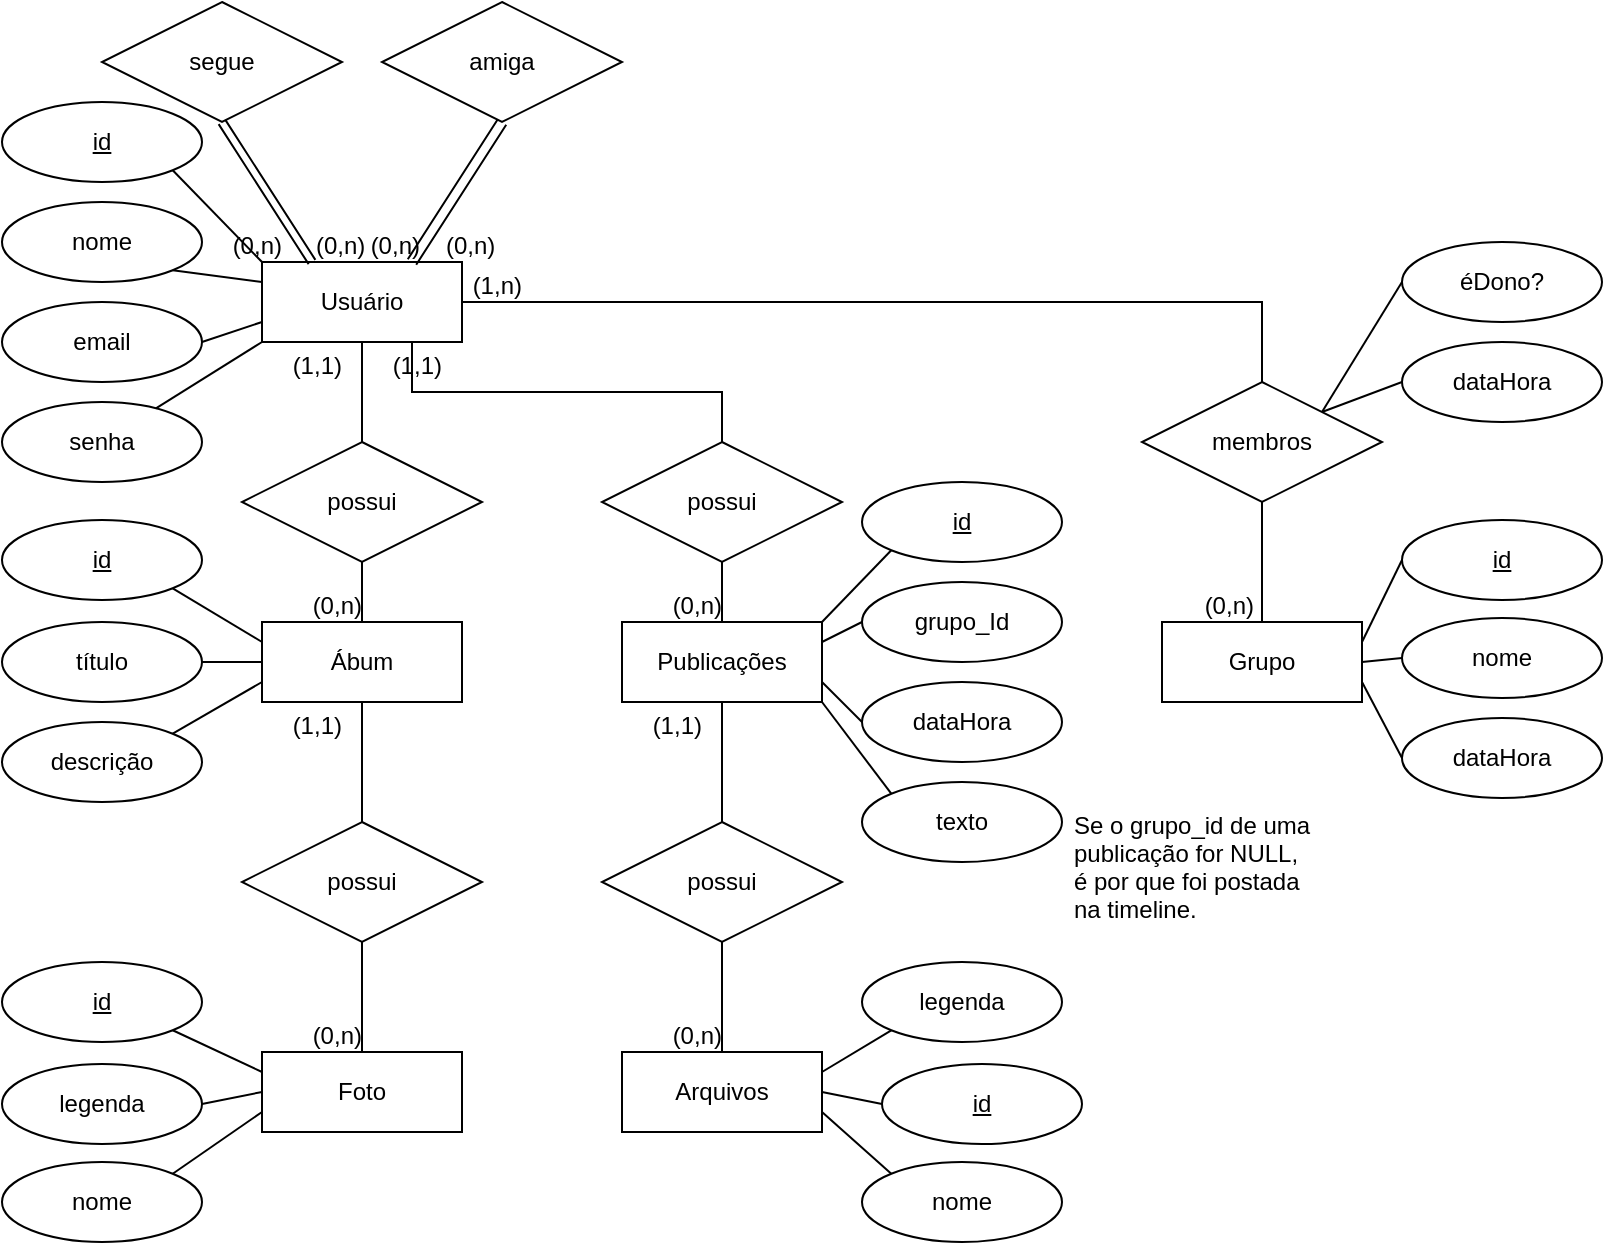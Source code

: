 <mxfile version="17.4.6" type="device"><diagram id="84Wwg-CDWYg3Er27V0kY" name="Page-1"><mxGraphModel dx="789" dy="409" grid="1" gridSize="10" guides="1" tooltips="1" connect="1" arrows="1" fold="1" page="1" pageScale="1" pageWidth="827" pageHeight="1169" math="0" shadow="0"><root><mxCell id="0"/><mxCell id="1" parent="0"/><mxCell id="yPmk2O1Qgz9XRP095OSO-1" value="Usuário" style="whiteSpace=wrap;html=1;align=center;" vertex="1" parent="1"><mxGeometry x="150" y="150" width="100" height="40" as="geometry"/></mxCell><mxCell id="yPmk2O1Qgz9XRP095OSO-2" value="amiga" style="shape=rhombus;perimeter=rhombusPerimeter;whiteSpace=wrap;html=1;align=center;" vertex="1" parent="1"><mxGeometry x="210" y="20" width="120" height="60" as="geometry"/></mxCell><mxCell id="yPmk2O1Qgz9XRP095OSO-3" value="nome" style="ellipse;whiteSpace=wrap;html=1;align=center;" vertex="1" parent="1"><mxGeometry x="20" y="120" width="100" height="40" as="geometry"/></mxCell><mxCell id="yPmk2O1Qgz9XRP095OSO-4" value="email" style="ellipse;whiteSpace=wrap;html=1;align=center;" vertex="1" parent="1"><mxGeometry x="20" y="170" width="100" height="40" as="geometry"/></mxCell><mxCell id="yPmk2O1Qgz9XRP095OSO-5" value="senha" style="ellipse;whiteSpace=wrap;html=1;align=center;" vertex="1" parent="1"><mxGeometry x="20" y="220" width="100" height="40" as="geometry"/></mxCell><mxCell id="yPmk2O1Qgz9XRP095OSO-6" value="Ábum" style="whiteSpace=wrap;html=1;align=center;" vertex="1" parent="1"><mxGeometry x="150" y="330" width="100" height="40" as="geometry"/></mxCell><mxCell id="yPmk2O1Qgz9XRP095OSO-7" value="título" style="ellipse;whiteSpace=wrap;html=1;align=center;" vertex="1" parent="1"><mxGeometry x="20" y="330" width="100" height="40" as="geometry"/></mxCell><mxCell id="yPmk2O1Qgz9XRP095OSO-8" value="descrição" style="ellipse;whiteSpace=wrap;html=1;align=center;" vertex="1" parent="1"><mxGeometry x="20" y="380" width="100" height="40" as="geometry"/></mxCell><mxCell id="yPmk2O1Qgz9XRP095OSO-9" value="Foto" style="whiteSpace=wrap;html=1;align=center;" vertex="1" parent="1"><mxGeometry x="150" y="545" width="100" height="40" as="geometry"/></mxCell><mxCell id="yPmk2O1Qgz9XRP095OSO-10" value="legenda" style="ellipse;whiteSpace=wrap;html=1;align=center;" vertex="1" parent="1"><mxGeometry x="20" y="551" width="100" height="40" as="geometry"/></mxCell><mxCell id="yPmk2O1Qgz9XRP095OSO-11" value="nome" style="ellipse;whiteSpace=wrap;html=1;align=center;" vertex="1" parent="1"><mxGeometry x="20" y="600" width="100" height="40" as="geometry"/></mxCell><mxCell id="yPmk2O1Qgz9XRP095OSO-12" value="Publicações" style="whiteSpace=wrap;html=1;align=center;" vertex="1" parent="1"><mxGeometry x="330" y="330" width="100" height="40" as="geometry"/></mxCell><mxCell id="yPmk2O1Qgz9XRP095OSO-13" value="Arquivos" style="whiteSpace=wrap;html=1;align=center;" vertex="1" parent="1"><mxGeometry x="330" y="545" width="100" height="40" as="geometry"/></mxCell><mxCell id="yPmk2O1Qgz9XRP095OSO-14" value="dataHora" style="ellipse;whiteSpace=wrap;html=1;align=center;" vertex="1" parent="1"><mxGeometry x="450" y="360" width="100" height="40" as="geometry"/></mxCell><mxCell id="yPmk2O1Qgz9XRP095OSO-15" value="texto" style="ellipse;whiteSpace=wrap;html=1;align=center;" vertex="1" parent="1"><mxGeometry x="450" y="410" width="100" height="40" as="geometry"/></mxCell><mxCell id="yPmk2O1Qgz9XRP095OSO-16" value="legenda" style="ellipse;whiteSpace=wrap;html=1;align=center;" vertex="1" parent="1"><mxGeometry x="450" y="500" width="100" height="40" as="geometry"/></mxCell><mxCell id="yPmk2O1Qgz9XRP095OSO-17" value="nome" style="ellipse;whiteSpace=wrap;html=1;align=center;" vertex="1" parent="1"><mxGeometry x="450" y="600" width="100" height="40" as="geometry"/></mxCell><mxCell id="yPmk2O1Qgz9XRP095OSO-18" value="segue" style="shape=rhombus;perimeter=rhombusPerimeter;whiteSpace=wrap;html=1;align=center;" vertex="1" parent="1"><mxGeometry x="70" y="20" width="120" height="60" as="geometry"/></mxCell><mxCell id="yPmk2O1Qgz9XRP095OSO-19" value="Grupo" style="whiteSpace=wrap;html=1;align=center;" vertex="1" parent="1"><mxGeometry x="600" y="330" width="100" height="40" as="geometry"/></mxCell><mxCell id="yPmk2O1Qgz9XRP095OSO-20" value="nome" style="ellipse;whiteSpace=wrap;html=1;align=center;" vertex="1" parent="1"><mxGeometry x="720" y="328" width="100" height="40" as="geometry"/></mxCell><mxCell id="yPmk2O1Qgz9XRP095OSO-21" value="dataHora" style="ellipse;whiteSpace=wrap;html=1;align=center;" vertex="1" parent="1"><mxGeometry x="720" y="378" width="100" height="40" as="geometry"/></mxCell><mxCell id="yPmk2O1Qgz9XRP095OSO-23" value="membros" style="shape=rhombus;perimeter=rhombusPerimeter;whiteSpace=wrap;html=1;align=center;" vertex="1" parent="1"><mxGeometry x="590" y="210" width="120" height="60" as="geometry"/></mxCell><mxCell id="yPmk2O1Qgz9XRP095OSO-25" value="possui" style="shape=rhombus;perimeter=rhombusPerimeter;whiteSpace=wrap;html=1;align=center;" vertex="1" parent="1"><mxGeometry x="320" y="240" width="120" height="60" as="geometry"/></mxCell><mxCell id="yPmk2O1Qgz9XRP095OSO-26" value="possui" style="shape=rhombus;perimeter=rhombusPerimeter;whiteSpace=wrap;html=1;align=center;" vertex="1" parent="1"><mxGeometry x="140" y="240" width="120" height="60" as="geometry"/></mxCell><mxCell id="yPmk2O1Qgz9XRP095OSO-32" value="" style="endArrow=none;html=1;rounded=0;exitX=1;exitY=1;exitDx=0;exitDy=0;entryX=0;entryY=0.25;entryDx=0;entryDy=0;" edge="1" parent="1" source="yPmk2O1Qgz9XRP095OSO-3" target="yPmk2O1Qgz9XRP095OSO-1"><mxGeometry relative="1" as="geometry"><mxPoint x="330" y="130" as="sourcePoint"/><mxPoint x="490" y="130" as="targetPoint"/></mxGeometry></mxCell><mxCell id="yPmk2O1Qgz9XRP095OSO-33" value="" style="endArrow=none;html=1;rounded=0;exitX=1;exitY=0.5;exitDx=0;exitDy=0;entryX=0;entryY=0.75;entryDx=0;entryDy=0;" edge="1" parent="1" source="yPmk2O1Qgz9XRP095OSO-4" target="yPmk2O1Qgz9XRP095OSO-1"><mxGeometry relative="1" as="geometry"><mxPoint x="330" y="130" as="sourcePoint"/><mxPoint x="490" y="130" as="targetPoint"/></mxGeometry></mxCell><mxCell id="yPmk2O1Qgz9XRP095OSO-34" value="" style="endArrow=none;html=1;rounded=0;entryX=0;entryY=1;entryDx=0;entryDy=0;" edge="1" parent="1" source="yPmk2O1Qgz9XRP095OSO-5" target="yPmk2O1Qgz9XRP095OSO-1"><mxGeometry relative="1" as="geometry"><mxPoint x="330" y="130" as="sourcePoint"/><mxPoint x="490" y="130" as="targetPoint"/></mxGeometry></mxCell><mxCell id="yPmk2O1Qgz9XRP095OSO-37" value="" style="endArrow=none;html=1;rounded=0;exitX=1;exitY=0.5;exitDx=0;exitDy=0;entryX=0;entryY=0.5;entryDx=0;entryDy=0;" edge="1" parent="1" source="yPmk2O1Qgz9XRP095OSO-7" target="yPmk2O1Qgz9XRP095OSO-6"><mxGeometry relative="1" as="geometry"><mxPoint x="330" y="230" as="sourcePoint"/><mxPoint x="490" y="230" as="targetPoint"/></mxGeometry></mxCell><mxCell id="yPmk2O1Qgz9XRP095OSO-38" value="" style="endArrow=none;html=1;rounded=0;exitX=1;exitY=0;exitDx=0;exitDy=0;entryX=0;entryY=0.75;entryDx=0;entryDy=0;" edge="1" parent="1" source="yPmk2O1Qgz9XRP095OSO-8" target="yPmk2O1Qgz9XRP095OSO-6"><mxGeometry relative="1" as="geometry"><mxPoint x="330" y="230" as="sourcePoint"/><mxPoint x="490" y="230" as="targetPoint"/></mxGeometry></mxCell><mxCell id="yPmk2O1Qgz9XRP095OSO-41" value="" style="endArrow=none;html=1;rounded=0;exitX=1;exitY=0.75;exitDx=0;exitDy=0;entryX=0;entryY=0.5;entryDx=0;entryDy=0;" edge="1" parent="1" source="yPmk2O1Qgz9XRP095OSO-12" target="yPmk2O1Qgz9XRP095OSO-14"><mxGeometry relative="1" as="geometry"><mxPoint x="330" y="230" as="sourcePoint"/><mxPoint x="490" y="230" as="targetPoint"/></mxGeometry></mxCell><mxCell id="yPmk2O1Qgz9XRP095OSO-42" value="" style="endArrow=none;html=1;rounded=0;exitX=1;exitY=1;exitDx=0;exitDy=0;entryX=0;entryY=0;entryDx=0;entryDy=0;" edge="1" parent="1" source="yPmk2O1Qgz9XRP095OSO-12" target="yPmk2O1Qgz9XRP095OSO-15"><mxGeometry relative="1" as="geometry"><mxPoint x="330" y="230" as="sourcePoint"/><mxPoint x="490" y="230" as="targetPoint"/></mxGeometry></mxCell><mxCell id="yPmk2O1Qgz9XRP095OSO-47" value="" style="endArrow=none;html=1;rounded=0;exitX=1;exitY=0.5;exitDx=0;exitDy=0;entryX=0;entryY=0.5;entryDx=0;entryDy=0;" edge="1" parent="1" source="yPmk2O1Qgz9XRP095OSO-19" target="yPmk2O1Qgz9XRP095OSO-20"><mxGeometry relative="1" as="geometry"><mxPoint x="330" y="230" as="sourcePoint"/><mxPoint x="490" y="230" as="targetPoint"/></mxGeometry></mxCell><mxCell id="yPmk2O1Qgz9XRP095OSO-48" value="" style="endArrow=none;html=1;rounded=0;exitX=1;exitY=0.75;exitDx=0;exitDy=0;entryX=0;entryY=0.5;entryDx=0;entryDy=0;" edge="1" parent="1" source="yPmk2O1Qgz9XRP095OSO-19" target="yPmk2O1Qgz9XRP095OSO-21"><mxGeometry relative="1" as="geometry"><mxPoint x="330" y="230" as="sourcePoint"/><mxPoint x="490" y="230" as="targetPoint"/></mxGeometry></mxCell><mxCell id="yPmk2O1Qgz9XRP095OSO-51" value="éDono?" style="ellipse;whiteSpace=wrap;html=1;align=center;" vertex="1" parent="1"><mxGeometry x="720" y="140" width="100" height="40" as="geometry"/></mxCell><mxCell id="yPmk2O1Qgz9XRP095OSO-52" value="" style="endArrow=none;html=1;rounded=0;exitX=1;exitY=0;exitDx=0;exitDy=0;entryX=0;entryY=0.5;entryDx=0;entryDy=0;" edge="1" parent="1" source="yPmk2O1Qgz9XRP095OSO-23" target="yPmk2O1Qgz9XRP095OSO-51"><mxGeometry relative="1" as="geometry"><mxPoint x="330" y="330" as="sourcePoint"/><mxPoint x="490" y="330" as="targetPoint"/></mxGeometry></mxCell><mxCell id="yPmk2O1Qgz9XRP095OSO-53" value="grupo_Id" style="ellipse;whiteSpace=wrap;html=1;align=center;" vertex="1" parent="1"><mxGeometry x="450" y="310" width="100" height="40" as="geometry"/></mxCell><mxCell id="yPmk2O1Qgz9XRP095OSO-54" value="" style="endArrow=none;html=1;rounded=0;exitX=1;exitY=0.25;exitDx=0;exitDy=0;entryX=0;entryY=0.5;entryDx=0;entryDy=0;" edge="1" parent="1" source="yPmk2O1Qgz9XRP095OSO-12" target="yPmk2O1Qgz9XRP095OSO-53"><mxGeometry relative="1" as="geometry"><mxPoint x="330" y="330" as="sourcePoint"/><mxPoint x="490" y="330" as="targetPoint"/></mxGeometry></mxCell><mxCell id="yPmk2O1Qgz9XRP095OSO-55" value="&lt;u&gt;id&lt;/u&gt;" style="ellipse;whiteSpace=wrap;html=1;align=center;" vertex="1" parent="1"><mxGeometry x="720" y="279" width="100" height="40" as="geometry"/></mxCell><mxCell id="yPmk2O1Qgz9XRP095OSO-56" value="" style="endArrow=none;html=1;rounded=0;exitX=1;exitY=0.25;exitDx=0;exitDy=0;entryX=0;entryY=0.5;entryDx=0;entryDy=0;" edge="1" parent="1" target="yPmk2O1Qgz9XRP095OSO-55" source="yPmk2O1Qgz9XRP095OSO-19"><mxGeometry relative="1" as="geometry"><mxPoint x="700" y="304" as="sourcePoint"/><mxPoint x="490" y="184" as="targetPoint"/></mxGeometry></mxCell><mxCell id="yPmk2O1Qgz9XRP095OSO-59" value="" style="endArrow=none;html=1;rounded=0;entryX=0;entryY=0.5;entryDx=0;entryDy=0;exitX=1;exitY=0.5;exitDx=0;exitDy=0;" edge="1" parent="1" source="yPmk2O1Qgz9XRP095OSO-10" target="yPmk2O1Qgz9XRP095OSO-9"><mxGeometry relative="1" as="geometry"><mxPoint x="120" y="540" as="sourcePoint"/><mxPoint x="490" y="435" as="targetPoint"/></mxGeometry></mxCell><mxCell id="yPmk2O1Qgz9XRP095OSO-60" value="" style="endArrow=none;html=1;rounded=0;exitX=1;exitY=0;exitDx=0;exitDy=0;entryX=0;entryY=0.75;entryDx=0;entryDy=0;" edge="1" parent="1" source="yPmk2O1Qgz9XRP095OSO-11" target="yPmk2O1Qgz9XRP095OSO-9"><mxGeometry relative="1" as="geometry"><mxPoint x="330" y="435" as="sourcePoint"/><mxPoint x="490" y="435" as="targetPoint"/></mxGeometry></mxCell><mxCell id="yPmk2O1Qgz9XRP095OSO-61" value="" style="endArrow=none;html=1;rounded=0;exitX=1;exitY=0.25;exitDx=0;exitDy=0;entryX=0;entryY=1;entryDx=0;entryDy=0;" edge="1" parent="1" source="yPmk2O1Qgz9XRP095OSO-13" target="yPmk2O1Qgz9XRP095OSO-16"><mxGeometry relative="1" as="geometry"><mxPoint x="330" y="435" as="sourcePoint"/><mxPoint x="490" y="435" as="targetPoint"/></mxGeometry></mxCell><mxCell id="yPmk2O1Qgz9XRP095OSO-62" value="" style="endArrow=none;html=1;rounded=0;exitX=1;exitY=0.75;exitDx=0;exitDy=0;entryX=0;entryY=0;entryDx=0;entryDy=0;" edge="1" parent="1" source="yPmk2O1Qgz9XRP095OSO-13" target="yPmk2O1Qgz9XRP095OSO-17"><mxGeometry relative="1" as="geometry"><mxPoint x="330" y="435" as="sourcePoint"/><mxPoint x="490" y="435" as="targetPoint"/></mxGeometry></mxCell><mxCell id="yPmk2O1Qgz9XRP095OSO-64" value="possui" style="shape=rhombus;perimeter=rhombusPerimeter;whiteSpace=wrap;html=1;align=center;" vertex="1" parent="1"><mxGeometry x="320" y="430" width="120" height="60" as="geometry"/></mxCell><mxCell id="yPmk2O1Qgz9XRP095OSO-63" value="possui" style="shape=rhombus;perimeter=rhombusPerimeter;whiteSpace=wrap;html=1;align=center;" vertex="1" parent="1"><mxGeometry x="140" y="430" width="120" height="60" as="geometry"/></mxCell><mxCell id="yPmk2O1Qgz9XRP095OSO-67" value="dataHora" style="ellipse;whiteSpace=wrap;html=1;align=center;" vertex="1" parent="1"><mxGeometry x="720" y="190" width="100" height="40" as="geometry"/></mxCell><mxCell id="yPmk2O1Qgz9XRP095OSO-68" value="" style="endArrow=none;html=1;rounded=0;exitX=1;exitY=0;exitDx=0;exitDy=0;entryX=0;entryY=0.5;entryDx=0;entryDy=0;" edge="1" parent="1" source="yPmk2O1Qgz9XRP095OSO-23" target="yPmk2O1Qgz9XRP095OSO-67"><mxGeometry relative="1" as="geometry"><mxPoint x="330" y="340" as="sourcePoint"/><mxPoint x="490" y="340" as="targetPoint"/></mxGeometry></mxCell><mxCell id="yPmk2O1Qgz9XRP095OSO-69" value="" style="shape=link;html=1;rounded=0;shadow=0;exitX=0.25;exitY=0;exitDx=0;exitDy=0;entryX=0.5;entryY=1;entryDx=0;entryDy=0;" edge="1" parent="1" source="yPmk2O1Qgz9XRP095OSO-1" target="yPmk2O1Qgz9XRP095OSO-18"><mxGeometry relative="1" as="geometry"><mxPoint x="330" y="140" as="sourcePoint"/><mxPoint x="490" y="140" as="targetPoint"/></mxGeometry></mxCell><mxCell id="yPmk2O1Qgz9XRP095OSO-70" value="&lt;span style=&quot;text-align: right&quot;&gt;(0,n)&lt;/span&gt;" style="resizable=0;html=1;align=left;verticalAlign=bottom;" connectable="0" vertex="1" parent="yPmk2O1Qgz9XRP095OSO-69"><mxGeometry x="-1" relative="1" as="geometry"/></mxCell><mxCell id="yPmk2O1Qgz9XRP095OSO-71" value="(0,n)" style="resizable=0;html=1;align=right;verticalAlign=bottom;" connectable="0" vertex="1" parent="yPmk2O1Qgz9XRP095OSO-69"><mxGeometry x="1" relative="1" as="geometry"><mxPoint x="30" y="70" as="offset"/></mxGeometry></mxCell><mxCell id="yPmk2O1Qgz9XRP095OSO-73" value="" style="shape=link;html=1;rounded=0;shadow=0;entryX=0.5;entryY=1;entryDx=0;entryDy=0;width=5;exitX=0.75;exitY=0;exitDx=0;exitDy=0;" edge="1" parent="1" source="yPmk2O1Qgz9XRP095OSO-1" target="yPmk2O1Qgz9XRP095OSO-2"><mxGeometry relative="1" as="geometry"><mxPoint x="230" y="140" as="sourcePoint"/><mxPoint x="365" y="30" as="targetPoint"/></mxGeometry></mxCell><mxCell id="yPmk2O1Qgz9XRP095OSO-74" value="&lt;span style=&quot;text-align: right&quot;&gt;(0,n)&lt;/span&gt;" style="resizable=0;html=1;align=left;verticalAlign=bottom;" connectable="0" vertex="1" parent="yPmk2O1Qgz9XRP095OSO-73"><mxGeometry x="-1" relative="1" as="geometry"><mxPoint x="15" as="offset"/></mxGeometry></mxCell><mxCell id="yPmk2O1Qgz9XRP095OSO-75" value="(0,n)" style="resizable=0;html=1;align=right;verticalAlign=bottom;" connectable="0" vertex="1" parent="yPmk2O1Qgz9XRP095OSO-73"><mxGeometry x="1" relative="1" as="geometry"><mxPoint x="-40" y="70" as="offset"/></mxGeometry></mxCell><mxCell id="yPmk2O1Qgz9XRP095OSO-76" value="" style="endArrow=none;html=1;rounded=0;shadow=0;entryX=1;entryY=0.5;entryDx=0;entryDy=0;exitX=0.5;exitY=0;exitDx=0;exitDy=0;edgeStyle=orthogonalEdgeStyle;" edge="1" parent="1" source="yPmk2O1Qgz9XRP095OSO-23" target="yPmk2O1Qgz9XRP095OSO-1"><mxGeometry relative="1" as="geometry"><mxPoint x="560" y="200" as="sourcePoint"/><mxPoint x="250" y="170" as="targetPoint"/></mxGeometry></mxCell><mxCell id="yPmk2O1Qgz9XRP095OSO-77" value="(1,n)" style="resizable=0;html=1;align=right;verticalAlign=bottom;" connectable="0" vertex="1" parent="yPmk2O1Qgz9XRP095OSO-76"><mxGeometry x="1" relative="1" as="geometry"><mxPoint x="30" as="offset"/></mxGeometry></mxCell><mxCell id="yPmk2O1Qgz9XRP095OSO-78" value="" style="endArrow=none;html=1;rounded=0;shadow=0;entryX=0.5;entryY=0;entryDx=0;entryDy=0;exitX=0.5;exitY=1;exitDx=0;exitDy=0;" edge="1" parent="1" source="yPmk2O1Qgz9XRP095OSO-23" target="yPmk2O1Qgz9XRP095OSO-19"><mxGeometry relative="1" as="geometry"><mxPoint x="330" y="240" as="sourcePoint"/><mxPoint x="490" y="240" as="targetPoint"/></mxGeometry></mxCell><mxCell id="yPmk2O1Qgz9XRP095OSO-79" value="(0,n)" style="resizable=0;html=1;align=right;verticalAlign=bottom;" connectable="0" vertex="1" parent="yPmk2O1Qgz9XRP095OSO-78"><mxGeometry x="1" relative="1" as="geometry"><mxPoint x="-4" as="offset"/></mxGeometry></mxCell><mxCell id="yPmk2O1Qgz9XRP095OSO-80" value="" style="endArrow=none;html=1;rounded=0;shadow=0;exitX=0.5;exitY=0;exitDx=0;exitDy=0;entryX=0.5;entryY=1;entryDx=0;entryDy=0;" edge="1" parent="1" source="yPmk2O1Qgz9XRP095OSO-26" target="yPmk2O1Qgz9XRP095OSO-1"><mxGeometry relative="1" as="geometry"><mxPoint x="230" y="209" as="sourcePoint"/><mxPoint x="390" y="209" as="targetPoint"/></mxGeometry></mxCell><mxCell id="yPmk2O1Qgz9XRP095OSO-81" value="(1,1)" style="resizable=0;html=1;align=right;verticalAlign=bottom;" connectable="0" vertex="1" parent="yPmk2O1Qgz9XRP095OSO-80"><mxGeometry x="1" relative="1" as="geometry"><mxPoint x="-10" y="20" as="offset"/></mxGeometry></mxCell><mxCell id="yPmk2O1Qgz9XRP095OSO-82" value="" style="endArrow=none;html=1;rounded=0;shadow=0;exitX=0.5;exitY=0;exitDx=0;exitDy=0;entryX=0.75;entryY=1;entryDx=0;entryDy=0;edgeStyle=orthogonalEdgeStyle;" edge="1" parent="1" source="yPmk2O1Qgz9XRP095OSO-25" target="yPmk2O1Qgz9XRP095OSO-1"><mxGeometry relative="1" as="geometry"><mxPoint x="290" y="200" as="sourcePoint"/><mxPoint x="290" y="150" as="targetPoint"/></mxGeometry></mxCell><mxCell id="yPmk2O1Qgz9XRP095OSO-83" value="(1,1)" style="resizable=0;html=1;align=right;verticalAlign=bottom;" connectable="0" vertex="1" parent="yPmk2O1Qgz9XRP095OSO-82"><mxGeometry x="1" relative="1" as="geometry"><mxPoint x="15" y="20" as="offset"/></mxGeometry></mxCell><mxCell id="yPmk2O1Qgz9XRP095OSO-84" value="" style="endArrow=none;html=1;rounded=0;shadow=0;exitX=0.5;exitY=1;exitDx=0;exitDy=0;entryX=0.5;entryY=0;entryDx=0;entryDy=0;" edge="1" parent="1" source="yPmk2O1Qgz9XRP095OSO-25" target="yPmk2O1Qgz9XRP095OSO-12"><mxGeometry relative="1" as="geometry"><mxPoint x="330" y="340" as="sourcePoint"/><mxPoint x="490" y="340" as="targetPoint"/></mxGeometry></mxCell><mxCell id="yPmk2O1Qgz9XRP095OSO-85" value="(0,n)" style="resizable=0;html=1;align=right;verticalAlign=bottom;" connectable="0" vertex="1" parent="yPmk2O1Qgz9XRP095OSO-84"><mxGeometry x="1" relative="1" as="geometry"/></mxCell><mxCell id="yPmk2O1Qgz9XRP095OSO-86" value="" style="endArrow=none;html=1;rounded=0;shadow=0;exitX=0.5;exitY=1;exitDx=0;exitDy=0;entryX=0.5;entryY=0;entryDx=0;entryDy=0;" edge="1" parent="1" source="yPmk2O1Qgz9XRP095OSO-26" target="yPmk2O1Qgz9XRP095OSO-6"><mxGeometry relative="1" as="geometry"><mxPoint x="260" y="320" as="sourcePoint"/><mxPoint x="240" y="310" as="targetPoint"/></mxGeometry></mxCell><mxCell id="yPmk2O1Qgz9XRP095OSO-87" value="(0,n)" style="resizable=0;html=1;align=right;verticalAlign=bottom;" connectable="0" vertex="1" parent="yPmk2O1Qgz9XRP095OSO-86"><mxGeometry x="1" relative="1" as="geometry"/></mxCell><mxCell id="yPmk2O1Qgz9XRP095OSO-88" value="" style="endArrow=none;html=1;rounded=0;shadow=0;entryX=0.5;entryY=1;entryDx=0;entryDy=0;exitX=0.5;exitY=0;exitDx=0;exitDy=0;" edge="1" parent="1" source="yPmk2O1Qgz9XRP095OSO-64" target="yPmk2O1Qgz9XRP095OSO-12"><mxGeometry relative="1" as="geometry"><mxPoint x="330" y="440" as="sourcePoint"/><mxPoint x="490" y="440" as="targetPoint"/></mxGeometry></mxCell><mxCell id="yPmk2O1Qgz9XRP095OSO-89" value="(1,1)" style="resizable=0;html=1;align=right;verticalAlign=bottom;" connectable="0" vertex="1" parent="yPmk2O1Qgz9XRP095OSO-88"><mxGeometry x="1" relative="1" as="geometry"><mxPoint x="-10" y="20" as="offset"/></mxGeometry></mxCell><mxCell id="yPmk2O1Qgz9XRP095OSO-90" value="" style="endArrow=none;html=1;rounded=0;shadow=0;entryX=0.5;entryY=1;entryDx=0;entryDy=0;exitX=0.5;exitY=0;exitDx=0;exitDy=0;" edge="1" parent="1" source="yPmk2O1Qgz9XRP095OSO-63" target="yPmk2O1Qgz9XRP095OSO-6"><mxGeometry relative="1" as="geometry"><mxPoint x="290" y="420" as="sourcePoint"/><mxPoint x="290" y="360" as="targetPoint"/></mxGeometry></mxCell><mxCell id="yPmk2O1Qgz9XRP095OSO-91" value="(1,1)" style="resizable=0;html=1;align=right;verticalAlign=bottom;" connectable="0" vertex="1" parent="yPmk2O1Qgz9XRP095OSO-90"><mxGeometry x="1" relative="1" as="geometry"><mxPoint x="-10" y="20" as="offset"/></mxGeometry></mxCell><mxCell id="yPmk2O1Qgz9XRP095OSO-92" value="" style="endArrow=none;html=1;rounded=0;shadow=0;exitX=0.5;exitY=1;exitDx=0;exitDy=0;entryX=0.5;entryY=0;entryDx=0;entryDy=0;" edge="1" parent="1" source="yPmk2O1Qgz9XRP095OSO-63" target="yPmk2O1Qgz9XRP095OSO-9"><mxGeometry relative="1" as="geometry"><mxPoint x="330" y="440" as="sourcePoint"/><mxPoint x="490" y="440" as="targetPoint"/></mxGeometry></mxCell><mxCell id="yPmk2O1Qgz9XRP095OSO-93" value="(0,n)" style="resizable=0;html=1;align=right;verticalAlign=bottom;" connectable="0" vertex="1" parent="yPmk2O1Qgz9XRP095OSO-92"><mxGeometry x="1" relative="1" as="geometry"/></mxCell><mxCell id="yPmk2O1Qgz9XRP095OSO-94" value="" style="endArrow=none;html=1;rounded=0;shadow=0;exitX=0.5;exitY=1;exitDx=0;exitDy=0;entryX=0.5;entryY=0;entryDx=0;entryDy=0;" edge="1" parent="1" source="yPmk2O1Qgz9XRP095OSO-64" target="yPmk2O1Qgz9XRP095OSO-13"><mxGeometry relative="1" as="geometry"><mxPoint x="280" y="500" as="sourcePoint"/><mxPoint x="280" y="555" as="targetPoint"/></mxGeometry></mxCell><mxCell id="yPmk2O1Qgz9XRP095OSO-95" value="(0,n)" style="resizable=0;html=1;align=right;verticalAlign=bottom;" connectable="0" vertex="1" parent="yPmk2O1Qgz9XRP095OSO-94"><mxGeometry x="1" relative="1" as="geometry"/></mxCell><mxCell id="yPmk2O1Qgz9XRP095OSO-96" value="&lt;u&gt;id&lt;/u&gt;" style="ellipse;whiteSpace=wrap;html=1;align=center;" vertex="1" parent="1"><mxGeometry x="20" y="279" width="100" height="40" as="geometry"/></mxCell><mxCell id="yPmk2O1Qgz9XRP095OSO-97" value="" style="endArrow=none;html=1;rounded=0;exitX=1;exitY=1;exitDx=0;exitDy=0;entryX=0;entryY=0.25;entryDx=0;entryDy=0;" edge="1" parent="1" source="yPmk2O1Qgz9XRP095OSO-96" target="yPmk2O1Qgz9XRP095OSO-6"><mxGeometry relative="1" as="geometry"><mxPoint x="110" y="270" as="sourcePoint"/><mxPoint x="154.645" y="255.858" as="targetPoint"/></mxGeometry></mxCell><mxCell id="yPmk2O1Qgz9XRP095OSO-99" value="&lt;u&gt;id&lt;/u&gt;" style="ellipse;whiteSpace=wrap;html=1;align=center;" vertex="1" parent="1"><mxGeometry x="20" y="500" width="100" height="40" as="geometry"/></mxCell><mxCell id="yPmk2O1Qgz9XRP095OSO-102" value="" style="endArrow=none;html=1;rounded=0;shadow=0;exitX=1;exitY=1;exitDx=0;exitDy=0;entryX=0;entryY=0.25;entryDx=0;entryDy=0;" edge="1" parent="1" source="yPmk2O1Qgz9XRP095OSO-99" target="yPmk2O1Qgz9XRP095OSO-9"><mxGeometry relative="1" as="geometry"><mxPoint x="330" y="560" as="sourcePoint"/><mxPoint x="490" y="560" as="targetPoint"/></mxGeometry></mxCell><mxCell id="yPmk2O1Qgz9XRP095OSO-103" value="&lt;u&gt;id&lt;/u&gt;" style="ellipse;whiteSpace=wrap;html=1;align=center;" vertex="1" parent="1"><mxGeometry x="460" y="551" width="100" height="40" as="geometry"/></mxCell><mxCell id="yPmk2O1Qgz9XRP095OSO-106" value="" style="endArrow=none;html=1;rounded=0;shadow=0;exitX=1;exitY=0.5;exitDx=0;exitDy=0;entryX=0;entryY=0.5;entryDx=0;entryDy=0;" edge="1" parent="1" source="yPmk2O1Qgz9XRP095OSO-13" target="yPmk2O1Qgz9XRP095OSO-103"><mxGeometry relative="1" as="geometry"><mxPoint x="330" y="650" as="sourcePoint"/><mxPoint x="490" y="650" as="targetPoint"/></mxGeometry></mxCell><mxCell id="yPmk2O1Qgz9XRP095OSO-107" value="Se o grupo_id de uma&#10;publicação for NULL,&#10;é por que foi postada&#10;na timeline." style="text;strokeColor=none;fillColor=none;spacingLeft=4;spacingRight=4;overflow=hidden;rotatable=0;points=[[0,0.5],[1,0.5]];portConstraint=eastwest;fontSize=12;align=left;" vertex="1" parent="1"><mxGeometry x="550" y="418" width="130" height="70" as="geometry"/></mxCell><mxCell id="yPmk2O1Qgz9XRP095OSO-108" value="&lt;u&gt;id&lt;/u&gt;" style="ellipse;whiteSpace=wrap;html=1;align=center;" vertex="1" parent="1"><mxGeometry x="450" y="260" width="100" height="40" as="geometry"/></mxCell><mxCell id="yPmk2O1Qgz9XRP095OSO-109" value="" style="endArrow=none;html=1;rounded=0;shadow=0;exitX=1;exitY=0;exitDx=0;exitDy=0;entryX=0;entryY=1;entryDx=0;entryDy=0;" edge="1" parent="1" target="yPmk2O1Qgz9XRP095OSO-108" source="yPmk2O1Qgz9XRP095OSO-12"><mxGeometry relative="1" as="geometry"><mxPoint x="470" y="234" as="sourcePoint"/><mxPoint x="530" y="319" as="targetPoint"/></mxGeometry></mxCell><mxCell id="yPmk2O1Qgz9XRP095OSO-110" value="&lt;u&gt;id&lt;/u&gt;" style="ellipse;whiteSpace=wrap;html=1;align=center;" vertex="1" parent="1"><mxGeometry x="20" y="70" width="100" height="40" as="geometry"/></mxCell><mxCell id="yPmk2O1Qgz9XRP095OSO-111" value="" style="endArrow=none;html=1;rounded=0;exitX=1;exitY=1;exitDx=0;exitDy=0;entryX=0;entryY=0;entryDx=0;entryDy=0;" edge="1" parent="1" source="yPmk2O1Qgz9XRP095OSO-110" target="yPmk2O1Qgz9XRP095OSO-1"><mxGeometry relative="1" as="geometry"><mxPoint x="100" y="51" as="sourcePoint"/><mxPoint x="140" y="121" as="targetPoint"/></mxGeometry></mxCell></root></mxGraphModel></diagram></mxfile>